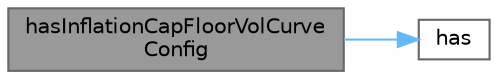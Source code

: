 digraph "hasInflationCapFloorVolCurveConfig"
{
 // INTERACTIVE_SVG=YES
 // LATEX_PDF_SIZE
  bgcolor="transparent";
  edge [fontname=Helvetica,fontsize=10,labelfontname=Helvetica,labelfontsize=10];
  node [fontname=Helvetica,fontsize=10,shape=box,height=0.2,width=0.4];
  rankdir="LR";
  Node1 [label="hasInflationCapFloorVolCurve\lConfig",height=0.2,width=0.4,color="gray40", fillcolor="grey60", style="filled", fontcolor="black",tooltip=" "];
  Node1 -> Node2 [color="steelblue1",style="solid"];
  Node2 [label="has",height=0.2,width=0.4,color="grey40", fillcolor="white", style="filled",URL="$classore_1_1data_1_1_curve_configurations.html#aa6b446ec07d2fe4be1e5b748a46096b5",tooltip=" "];
}

